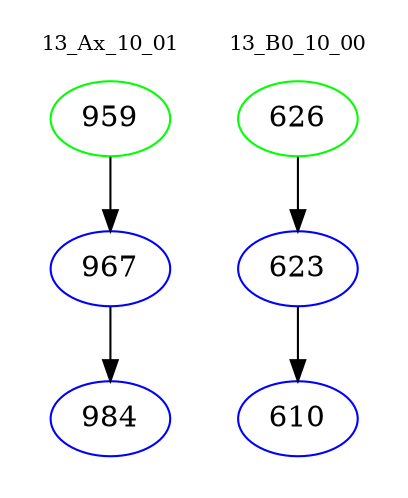 digraph{
subgraph cluster_0 {
color = white
label = "13_Ax_10_01";
fontsize=10;
T0_959 [label="959", color="green"]
T0_959 -> T0_967 [color="black"]
T0_967 [label="967", color="blue"]
T0_967 -> T0_984 [color="black"]
T0_984 [label="984", color="blue"]
}
subgraph cluster_1 {
color = white
label = "13_B0_10_00";
fontsize=10;
T1_626 [label="626", color="green"]
T1_626 -> T1_623 [color="black"]
T1_623 [label="623", color="blue"]
T1_623 -> T1_610 [color="black"]
T1_610 [label="610", color="blue"]
}
}
